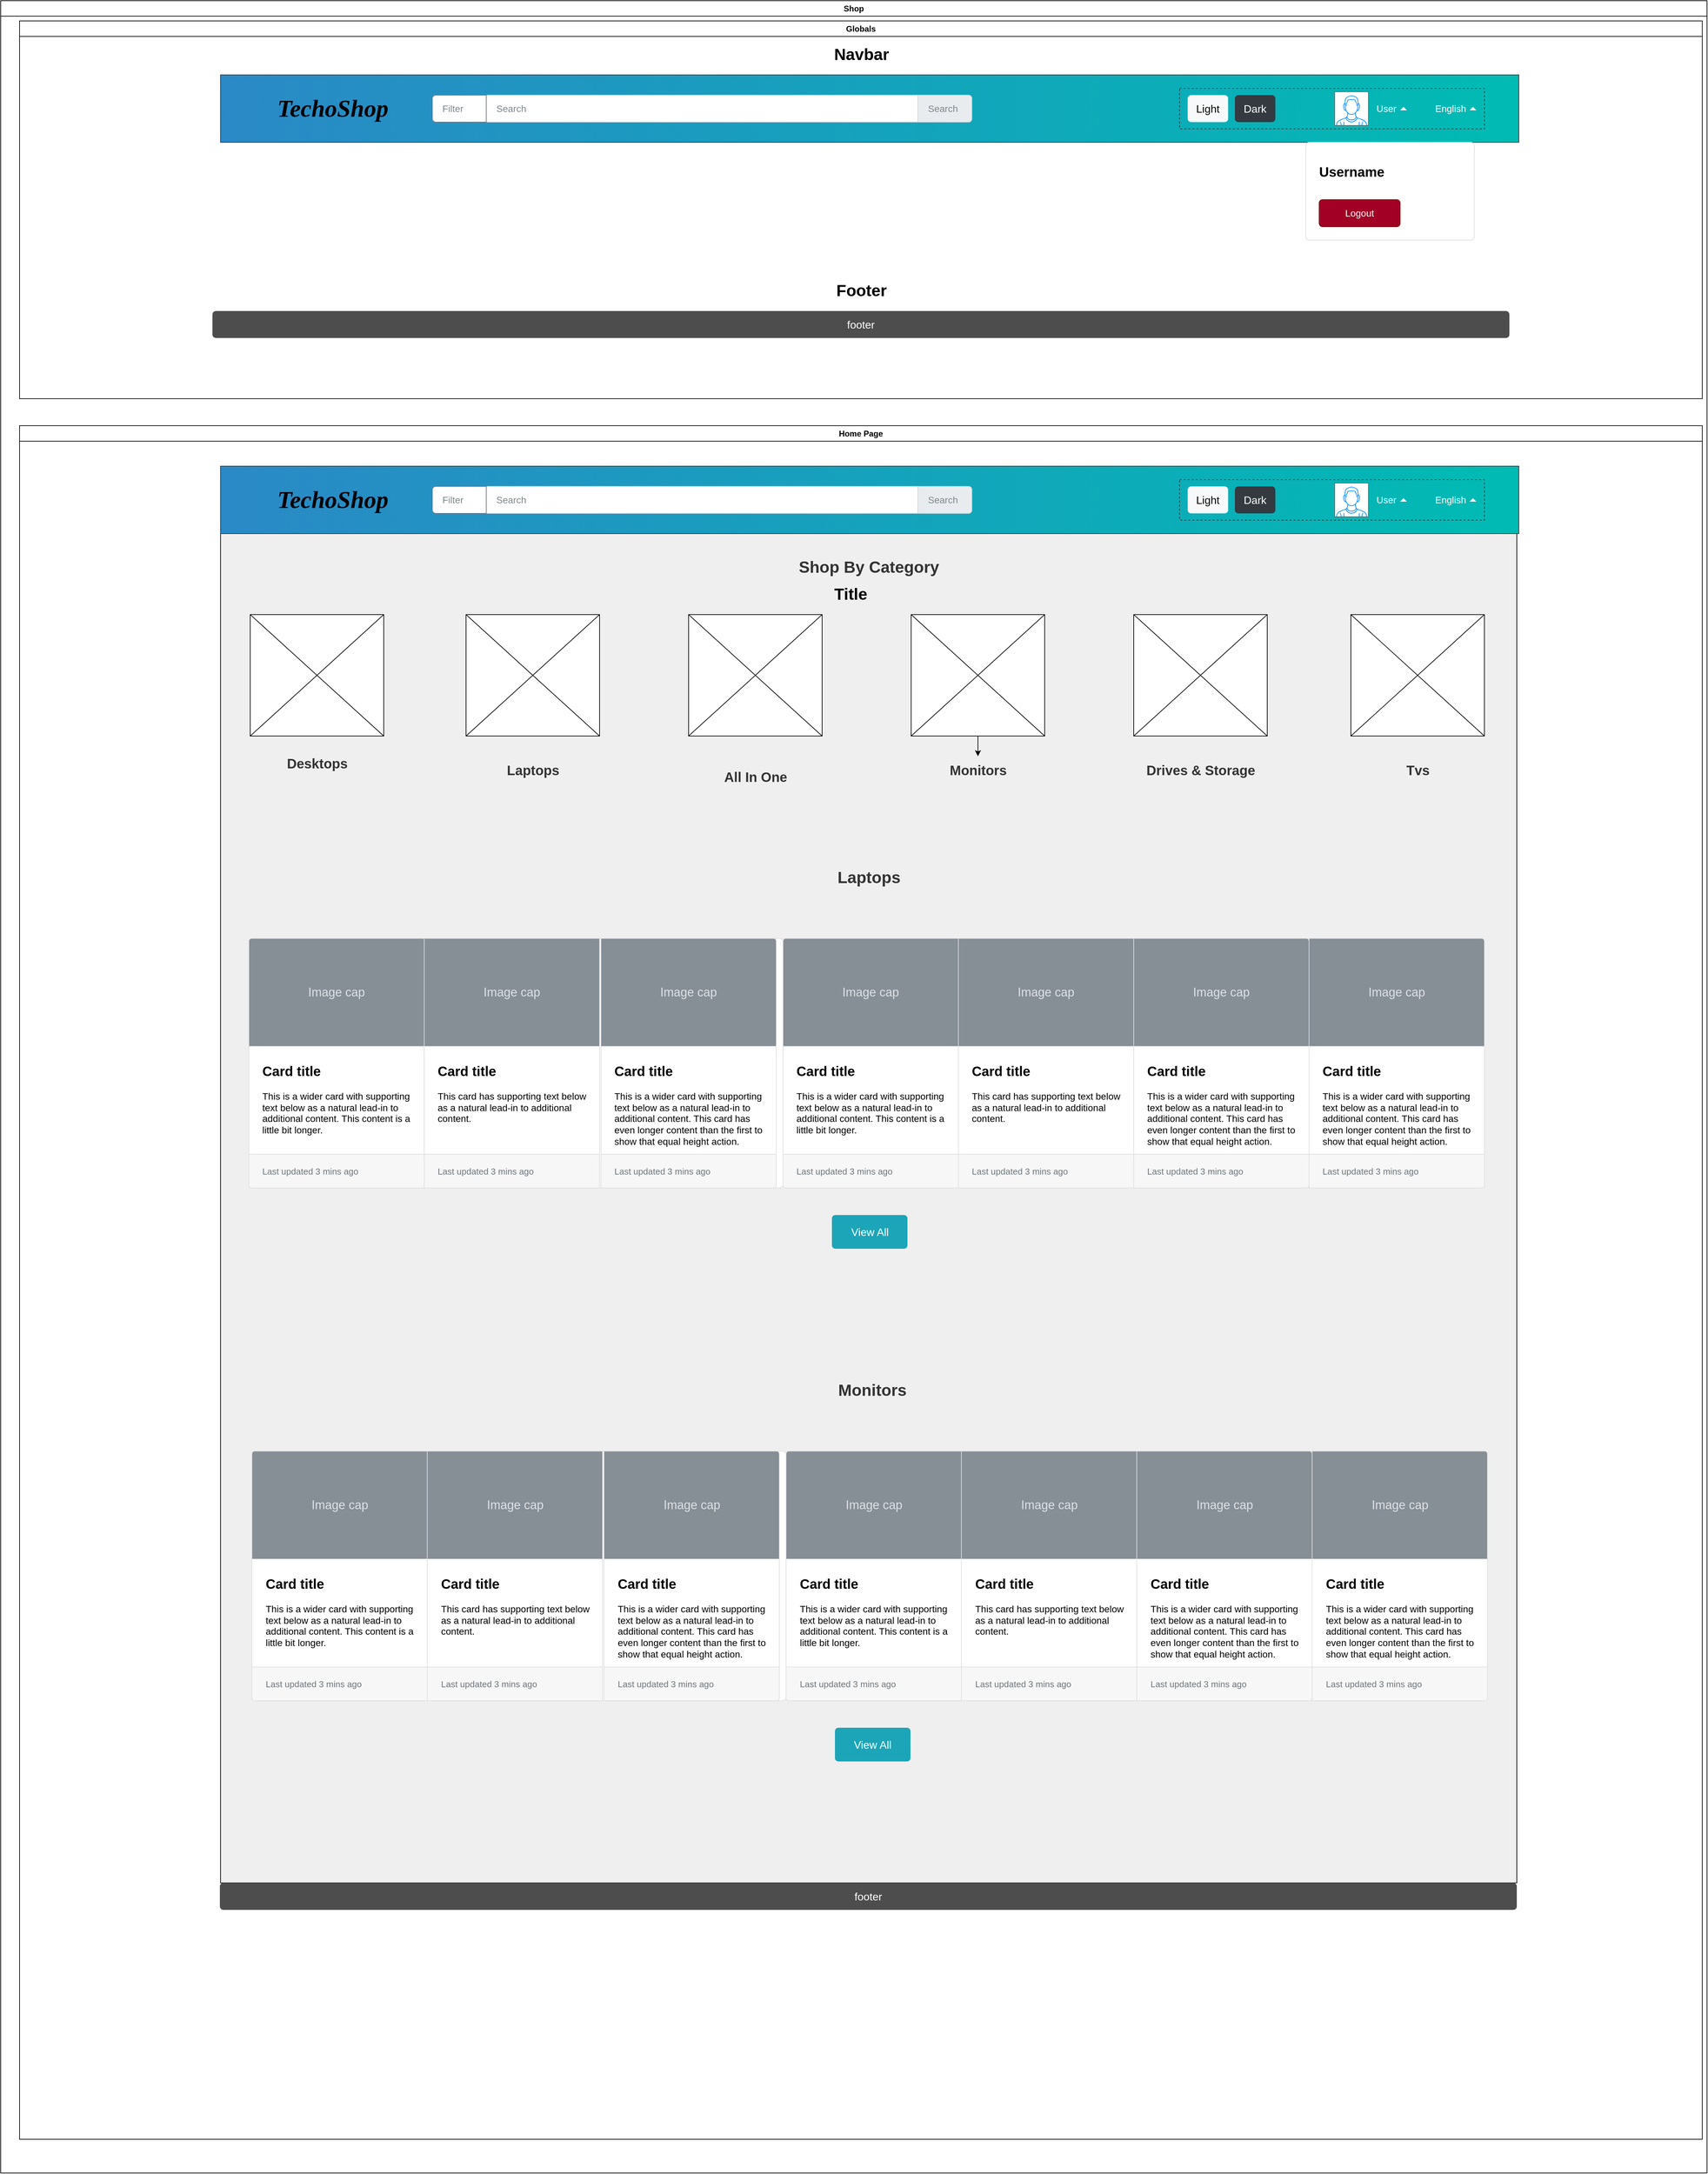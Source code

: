 <mxfile version="20.8.16" type="device"><diagram name="Page-1" id="y_obfSgruoiWCkoirMwK"><mxGraphModel dx="7170" dy="4260" grid="1" gridSize="10" guides="1" tooltips="1" connect="1" arrows="1" fold="1" page="1" pageScale="1" pageWidth="850" pageHeight="1100" math="0" shadow="0"><root><mxCell id="0"/><mxCell id="1" parent="0"/><mxCell id="dPGoBAh0sz8DXcCiZEF2-19" value="Shop" style="swimlane;whiteSpace=wrap;html=1;" parent="1" vertex="1"><mxGeometry x="10" width="2530" height="3220" as="geometry"/></mxCell><mxCell id="dPGoBAh0sz8DXcCiZEF2-20" value="Globals" style="swimlane;whiteSpace=wrap;html=1;" parent="dPGoBAh0sz8DXcCiZEF2-19" vertex="1"><mxGeometry x="28" y="30" width="2495" height="560" as="geometry"/></mxCell><mxCell id="PcfiVoA6KiVLSqj_cckJ-1" value="" style="rounded=0;whiteSpace=wrap;html=1;gradientColor=#00BBB3;fillColor=#2A89C6;gradientDirection=east;strokeColor=#333333;" vertex="1" parent="dPGoBAh0sz8DXcCiZEF2-20"><mxGeometry x="298" y="80" width="1925" height="100" as="geometry"/></mxCell><mxCell id="PcfiVoA6KiVLSqj_cckJ-2" value="Navbar" style="text;strokeColor=none;fillColor=none;html=1;fontSize=24;fontStyle=1;verticalAlign=middle;align=center;" vertex="1" parent="dPGoBAh0sz8DXcCiZEF2-20"><mxGeometry x="1197.5" y="30" width="100" height="40" as="geometry"/></mxCell><mxCell id="PcfiVoA6KiVLSqj_cckJ-6" value="&lt;h2&gt;&lt;i&gt;&lt;font face=&quot;Verdana&quot;&gt;TechoShop&lt;/font&gt;&lt;/i&gt;&lt;/h2&gt;" style="text;strokeColor=none;fillColor=none;html=1;fontSize=24;fontStyle=1;verticalAlign=middle;align=center;" vertex="1" parent="dPGoBAh0sz8DXcCiZEF2-20"><mxGeometry x="342" y="110" width="243" height="40" as="geometry"/></mxCell><mxCell id="PcfiVoA6KiVLSqj_cckJ-7" value="" style="rounded=0;whiteSpace=wrap;html=1;strokeColor=#333333;fontFamily=Verdana;fillColor=none;gradientColor=none;gradientDirection=east;dashed=1;" vertex="1" parent="dPGoBAh0sz8DXcCiZEF2-20"><mxGeometry x="1720" y="100" width="452" height="60" as="geometry"/></mxCell><mxCell id="PcfiVoA6KiVLSqj_cckJ-14" value="English" style="html=1;shadow=0;dashed=0;shape=mxgraph.bootstrap.rrect;rSize=5;strokeColor=none;strokeWidth=1;fillColor=none;fontColor=#ffffff;whiteSpace=wrap;align=left;verticalAlign=middle;fontStyle=0;fontSize=14;spacingLeft=10;fontFamily=Helvetica;" vertex="1" parent="dPGoBAh0sz8DXcCiZEF2-20"><mxGeometry x="2087" y="110" width="80" height="40" as="geometry"/></mxCell><mxCell id="PcfiVoA6KiVLSqj_cckJ-15" value="" style="shape=triangle;direction=north;fillColor=#ffffff;strokeColor=none;perimeter=none;fontFamily=Helvetica;" vertex="1" parent="PcfiVoA6KiVLSqj_cckJ-14"><mxGeometry x="1" y="0.5" width="10" height="5" relative="1" as="geometry"><mxPoint x="-17" y="-2.5" as="offset"/></mxGeometry></mxCell><mxCell id="PcfiVoA6KiVLSqj_cckJ-19" value="User" style="html=1;shadow=0;dashed=0;shape=mxgraph.bootstrap.rrect;rSize=5;strokeColor=none;strokeWidth=1;fillColor=none;fontColor=#ffffff;whiteSpace=wrap;align=left;verticalAlign=middle;fontStyle=0;fontSize=14;spacingLeft=10;fontFamily=Helvetica;" vertex="1" parent="dPGoBAh0sz8DXcCiZEF2-20"><mxGeometry x="2000" y="110" width="64" height="40" as="geometry"/></mxCell><mxCell id="PcfiVoA6KiVLSqj_cckJ-20" value="" style="shape=triangle;direction=north;fillColor=#ffffff;strokeColor=none;perimeter=none;fontFamily=Helvetica;" vertex="1" parent="PcfiVoA6KiVLSqj_cckJ-19"><mxGeometry x="1" y="0.5" width="10" height="5" relative="1" as="geometry"><mxPoint x="-17" y="-2.5" as="offset"/></mxGeometry></mxCell><mxCell id="PcfiVoA6KiVLSqj_cckJ-21" value="" style="verticalLabelPosition=bottom;shadow=0;dashed=0;align=center;html=1;verticalAlign=top;strokeWidth=1;shape=mxgraph.mockup.containers.userMale;strokeColor=none;strokeColor2=#008cff;fontFamily=Helvetica;fillColor=default;gradientColor=none;gradientDirection=east;" vertex="1" parent="dPGoBAh0sz8DXcCiZEF2-20"><mxGeometry x="1950" y="105" width="50" height="50" as="geometry"/></mxCell><mxCell id="PcfiVoA6KiVLSqj_cckJ-22" value="Dark" style="html=1;shadow=0;dashed=0;shape=mxgraph.bootstrap.rrect;rSize=5;strokeColor=none;strokeWidth=1;fillColor=#343A40;fontColor=#ffffff;whiteSpace=wrap;align=center;verticalAlign=middle;spacingLeft=0;fontStyle=0;fontSize=16;spacing=5;fontFamily=Helvetica;" vertex="1" parent="dPGoBAh0sz8DXcCiZEF2-20"><mxGeometry x="1802" y="110" width="60" height="40" as="geometry"/></mxCell><mxCell id="PcfiVoA6KiVLSqj_cckJ-23" value="Light" style="html=1;shadow=0;dashed=0;shape=mxgraph.bootstrap.rrect;rSize=5;strokeColor=none;strokeWidth=1;fillColor=#F8F9FA;fontColor=#000000;whiteSpace=wrap;align=center;verticalAlign=middle;spacingLeft=0;fontStyle=0;fontSize=16;spacing=5;fontFamily=Helvetica;" vertex="1" parent="dPGoBAh0sz8DXcCiZEF2-20"><mxGeometry x="1732" y="110" width="60" height="40" as="geometry"/></mxCell><mxCell id="PcfiVoA6KiVLSqj_cckJ-24" value="&lt;h4&gt;&lt;b&gt;&lt;font style=&quot;font-size: 20px&quot;&gt;Username&lt;/font&gt;&lt;/b&gt;&lt;/h4&gt;" style="html=1;shadow=0;dashed=0;shape=mxgraph.bootstrap.rrect;rSize=5;strokeColor=#DFDFDF;html=1;whiteSpace=wrap;fillColor=#ffffff;fontColor=#000000;verticalAlign=bottom;align=left;spacing=20;spacingBottom=50;fontSize=14;fontFamily=Helvetica;" vertex="1" parent="dPGoBAh0sz8DXcCiZEF2-20"><mxGeometry x="1907" y="180" width="250" height="145" as="geometry"/></mxCell><mxCell id="PcfiVoA6KiVLSqj_cckJ-26" value="Logout" style="html=1;shadow=0;dashed=0;shape=mxgraph.bootstrap.rrect;rSize=5;perimeter=none;whiteSpace=wrap;fillColor=#a20025;strokeColor=#6F0000;fontColor=#ffffff;resizeWidth=1;fontSize=14;fontFamily=Helvetica;" vertex="1" parent="PcfiVoA6KiVLSqj_cckJ-24"><mxGeometry y="1" width="120" height="40" relative="1" as="geometry"><mxPoint x="20" y="-60" as="offset"/></mxGeometry></mxCell><mxCell id="PcfiVoA6KiVLSqj_cckJ-27" value="Search" style="html=1;shadow=0;dashed=0;shape=mxgraph.bootstrap.rrect;rSize=5;strokeColor=#CED4DA;html=1;whiteSpace=wrap;fillColor=#FFFFFF;fontColor=#7D868C;align=left;spacing=15;spacingLeft=80;fontSize=14;fontFamily=Helvetica;" vertex="1" parent="dPGoBAh0sz8DXcCiZEF2-20"><mxGeometry x="612" y="110" width="800" height="40" as="geometry"/></mxCell><mxCell id="PcfiVoA6KiVLSqj_cckJ-28" value="Filter" style="html=1;shadow=0;dashed=0;shape=mxgraph.bootstrap.leftButton;strokeColor=#6C757D;gradientColor=inherit;fontColor=inherit;fillColor=#ffffff;rSize=5;perimeter=none;whiteSpace=wrap;resizeHeight=1;fontSize=14;align=left;spacing=15;fontFamily=Helvetica;" vertex="1" parent="PcfiVoA6KiVLSqj_cckJ-27"><mxGeometry width="80" height="40" relative="1" as="geometry"/></mxCell><mxCell id="PcfiVoA6KiVLSqj_cckJ-29" value="Search" style="html=1;shadow=0;dashed=0;shape=mxgraph.bootstrap.rightButton;strokeColor=#CED4DA;gradientColor=inherit;fontColor=inherit;fillColor=#E9ECEF;rSize=5;perimeter=none;whiteSpace=wrap;resizeHeight=1;fontSize=14;align=left;spacing=15;fontFamily=Helvetica;" vertex="1" parent="PcfiVoA6KiVLSqj_cckJ-27"><mxGeometry x="1" width="80" height="40" relative="1" as="geometry"><mxPoint x="-80" as="offset"/></mxGeometry></mxCell><mxCell id="PcfiVoA6KiVLSqj_cckJ-30" value="footer" style="html=1;shadow=0;dashed=0;shape=mxgraph.bootstrap.rrect;rSize=5;strokeColor=none;strokeWidth=1;fillColor=#4D4D4D;fontColor=#FFFFFF;whiteSpace=wrap;align=center;verticalAlign=middle;spacingLeft=0;fontStyle=0;fontSize=16;spacing=5;fontFamily=Helvetica;" vertex="1" parent="dPGoBAh0sz8DXcCiZEF2-20"><mxGeometry x="286" y="430" width="1923" height="40" as="geometry"/></mxCell><mxCell id="PcfiVoA6KiVLSqj_cckJ-49" value="Footer" style="text;strokeColor=none;fillColor=none;html=1;fontSize=24;fontStyle=1;verticalAlign=middle;align=center;" vertex="1" parent="dPGoBAh0sz8DXcCiZEF2-20"><mxGeometry x="1197.5" y="380" width="100" height="40" as="geometry"/></mxCell><mxCell id="PcfiVoA6KiVLSqj_cckJ-31" value="Home Page" style="swimlane;whiteSpace=wrap;html=1;" vertex="1" parent="dPGoBAh0sz8DXcCiZEF2-19"><mxGeometry x="28" y="630" width="2495" height="2540" as="geometry"/></mxCell><mxCell id="PcfiVoA6KiVLSqj_cckJ-50" value="" style="rounded=0;whiteSpace=wrap;html=1;strokeColor=default;fontFamily=Helvetica;fillColor=#EfEfEf;gradientColor=none;gradientDirection=east;" vertex="1" parent="PcfiVoA6KiVLSqj_cckJ-31"><mxGeometry x="298" y="160" width="1922" height="2000" as="geometry"/></mxCell><mxCell id="PcfiVoA6KiVLSqj_cckJ-32" value="" style="rounded=0;whiteSpace=wrap;html=1;gradientColor=#00BBB3;fillColor=#2A89C6;gradientDirection=east;strokeColor=#333333;" vertex="1" parent="PcfiVoA6KiVLSqj_cckJ-31"><mxGeometry x="298" y="60" width="1925" height="100" as="geometry"/></mxCell><mxCell id="PcfiVoA6KiVLSqj_cckJ-34" value="&lt;h2&gt;&lt;i&gt;&lt;font face=&quot;Verdana&quot;&gt;TechoShop&lt;/font&gt;&lt;/i&gt;&lt;/h2&gt;" style="text;strokeColor=none;fillColor=none;html=1;fontSize=24;fontStyle=1;verticalAlign=middle;align=center;" vertex="1" parent="PcfiVoA6KiVLSqj_cckJ-31"><mxGeometry x="342" y="90" width="243" height="40" as="geometry"/></mxCell><mxCell id="PcfiVoA6KiVLSqj_cckJ-35" value="" style="rounded=0;whiteSpace=wrap;html=1;strokeColor=#333333;fontFamily=Verdana;fillColor=none;gradientColor=none;gradientDirection=east;dashed=1;" vertex="1" parent="PcfiVoA6KiVLSqj_cckJ-31"><mxGeometry x="1720" y="80" width="452" height="60" as="geometry"/></mxCell><mxCell id="PcfiVoA6KiVLSqj_cckJ-36" value="English" style="html=1;shadow=0;dashed=0;shape=mxgraph.bootstrap.rrect;rSize=5;strokeColor=none;strokeWidth=1;fillColor=none;fontColor=#ffffff;whiteSpace=wrap;align=left;verticalAlign=middle;fontStyle=0;fontSize=14;spacingLeft=10;fontFamily=Helvetica;" vertex="1" parent="PcfiVoA6KiVLSqj_cckJ-31"><mxGeometry x="2087" y="90" width="80" height="40" as="geometry"/></mxCell><mxCell id="PcfiVoA6KiVLSqj_cckJ-37" value="" style="shape=triangle;direction=north;fillColor=#ffffff;strokeColor=none;perimeter=none;fontFamily=Helvetica;" vertex="1" parent="PcfiVoA6KiVLSqj_cckJ-36"><mxGeometry x="1" y="0.5" width="10" height="5" relative="1" as="geometry"><mxPoint x="-17" y="-2.5" as="offset"/></mxGeometry></mxCell><mxCell id="PcfiVoA6KiVLSqj_cckJ-38" value="User" style="html=1;shadow=0;dashed=0;shape=mxgraph.bootstrap.rrect;rSize=5;strokeColor=none;strokeWidth=1;fillColor=none;fontColor=#ffffff;whiteSpace=wrap;align=left;verticalAlign=middle;fontStyle=0;fontSize=14;spacingLeft=10;fontFamily=Helvetica;" vertex="1" parent="PcfiVoA6KiVLSqj_cckJ-31"><mxGeometry x="2000" y="90" width="64" height="40" as="geometry"/></mxCell><mxCell id="PcfiVoA6KiVLSqj_cckJ-39" value="" style="shape=triangle;direction=north;fillColor=#ffffff;strokeColor=none;perimeter=none;fontFamily=Helvetica;" vertex="1" parent="PcfiVoA6KiVLSqj_cckJ-38"><mxGeometry x="1" y="0.5" width="10" height="5" relative="1" as="geometry"><mxPoint x="-17" y="-2.5" as="offset"/></mxGeometry></mxCell><mxCell id="PcfiVoA6KiVLSqj_cckJ-40" value="" style="verticalLabelPosition=bottom;shadow=0;dashed=0;align=center;html=1;verticalAlign=top;strokeWidth=1;shape=mxgraph.mockup.containers.userMale;strokeColor=none;strokeColor2=#008cff;fontFamily=Helvetica;fillColor=default;gradientColor=none;gradientDirection=east;" vertex="1" parent="PcfiVoA6KiVLSqj_cckJ-31"><mxGeometry x="1950" y="85" width="50" height="50" as="geometry"/></mxCell><mxCell id="PcfiVoA6KiVLSqj_cckJ-41" value="Dark" style="html=1;shadow=0;dashed=0;shape=mxgraph.bootstrap.rrect;rSize=5;strokeColor=none;strokeWidth=1;fillColor=#343A40;fontColor=#ffffff;whiteSpace=wrap;align=center;verticalAlign=middle;spacingLeft=0;fontStyle=0;fontSize=16;spacing=5;fontFamily=Helvetica;" vertex="1" parent="PcfiVoA6KiVLSqj_cckJ-31"><mxGeometry x="1802" y="90" width="60" height="40" as="geometry"/></mxCell><mxCell id="PcfiVoA6KiVLSqj_cckJ-42" value="Light" style="html=1;shadow=0;dashed=0;shape=mxgraph.bootstrap.rrect;rSize=5;strokeColor=none;strokeWidth=1;fillColor=#F8F9FA;fontColor=#000000;whiteSpace=wrap;align=center;verticalAlign=middle;spacingLeft=0;fontStyle=0;fontSize=16;spacing=5;fontFamily=Helvetica;" vertex="1" parent="PcfiVoA6KiVLSqj_cckJ-31"><mxGeometry x="1732" y="90" width="60" height="40" as="geometry"/></mxCell><mxCell id="PcfiVoA6KiVLSqj_cckJ-45" value="Search" style="html=1;shadow=0;dashed=0;shape=mxgraph.bootstrap.rrect;rSize=5;strokeColor=#CED4DA;html=1;whiteSpace=wrap;fillColor=#FFFFFF;fontColor=#7D868C;align=left;spacing=15;spacingLeft=80;fontSize=14;fontFamily=Helvetica;" vertex="1" parent="PcfiVoA6KiVLSqj_cckJ-31"><mxGeometry x="612" y="90" width="800" height="40" as="geometry"/></mxCell><mxCell id="PcfiVoA6KiVLSqj_cckJ-46" value="Filter" style="html=1;shadow=0;dashed=0;shape=mxgraph.bootstrap.leftButton;strokeColor=#6C757D;gradientColor=inherit;fontColor=inherit;fillColor=#ffffff;rSize=5;perimeter=none;whiteSpace=wrap;resizeHeight=1;fontSize=14;align=left;spacing=15;fontFamily=Helvetica;" vertex="1" parent="PcfiVoA6KiVLSqj_cckJ-45"><mxGeometry width="80" height="40" relative="1" as="geometry"/></mxCell><mxCell id="PcfiVoA6KiVLSqj_cckJ-47" value="Search" style="html=1;shadow=0;dashed=0;shape=mxgraph.bootstrap.rightButton;strokeColor=#CED4DA;gradientColor=inherit;fontColor=inherit;fillColor=#E9ECEF;rSize=5;perimeter=none;whiteSpace=wrap;resizeHeight=1;fontSize=14;align=left;spacing=15;fontFamily=Helvetica;" vertex="1" parent="PcfiVoA6KiVLSqj_cckJ-45"><mxGeometry x="1" width="80" height="40" relative="1" as="geometry"><mxPoint x="-80" as="offset"/></mxGeometry></mxCell><mxCell id="PcfiVoA6KiVLSqj_cckJ-53" value="Title" style="text;html=1;fontSize=24;fontStyle=1;verticalAlign=middle;align=center;fontFamily=Helvetica;" vertex="1" parent="PcfiVoA6KiVLSqj_cckJ-31"><mxGeometry x="1182" y="230" width="100" height="40" as="geometry"/></mxCell><mxCell id="PcfiVoA6KiVLSqj_cckJ-55" value="Shop By Category" style="text;strokeColor=none;fillColor=none;html=1;fontSize=24;fontStyle=1;verticalAlign=middle;align=center;fontFamily=Helvetica;fontColor=#333333;" vertex="1" parent="PcfiVoA6KiVLSqj_cckJ-31"><mxGeometry x="1092.75" y="190" width="332.5" height="40" as="geometry"/></mxCell><mxCell id="PcfiVoA6KiVLSqj_cckJ-56" value="" style="verticalLabelPosition=bottom;shadow=0;dashed=0;align=center;html=1;verticalAlign=top;strokeWidth=1;shape=mxgraph.mockup.graphics.simpleIcon;fontFamily=Helvetica;gradientDirection=east;" vertex="1" parent="PcfiVoA6KiVLSqj_cckJ-31"><mxGeometry x="342" y="280" width="198" height="180" as="geometry"/></mxCell><mxCell id="PcfiVoA6KiVLSqj_cckJ-57" value="" style="verticalLabelPosition=bottom;shadow=0;dashed=0;align=center;html=1;verticalAlign=top;strokeWidth=1;shape=mxgraph.mockup.graphics.simpleIcon;fontFamily=Helvetica;gradientDirection=east;" vertex="1" parent="PcfiVoA6KiVLSqj_cckJ-31"><mxGeometry x="662" y="280" width="198" height="180" as="geometry"/></mxCell><mxCell id="PcfiVoA6KiVLSqj_cckJ-58" value="" style="verticalLabelPosition=bottom;shadow=0;dashed=0;align=center;html=1;verticalAlign=top;strokeWidth=1;shape=mxgraph.mockup.graphics.simpleIcon;fontFamily=Helvetica;gradientDirection=east;" vertex="1" parent="PcfiVoA6KiVLSqj_cckJ-31"><mxGeometry x="992" y="280" width="198" height="180" as="geometry"/></mxCell><mxCell id="PcfiVoA6KiVLSqj_cckJ-59" value="" style="verticalLabelPosition=bottom;shadow=0;dashed=0;align=center;html=1;verticalAlign=top;strokeWidth=1;shape=mxgraph.mockup.graphics.simpleIcon;fontFamily=Helvetica;gradientDirection=east;" vertex="1" parent="PcfiVoA6KiVLSqj_cckJ-31"><mxGeometry x="1974" y="280" width="198" height="180" as="geometry"/></mxCell><mxCell id="PcfiVoA6KiVLSqj_cckJ-67" value="" style="edgeStyle=orthogonalEdgeStyle;rounded=0;orthogonalLoop=1;jettySize=auto;html=1;fontFamily=Helvetica;fontSize=20;fontColor=#333333;" edge="1" parent="PcfiVoA6KiVLSqj_cckJ-31" source="PcfiVoA6KiVLSqj_cckJ-60" target="PcfiVoA6KiVLSqj_cckJ-65"><mxGeometry relative="1" as="geometry"/></mxCell><mxCell id="PcfiVoA6KiVLSqj_cckJ-60" value="" style="verticalLabelPosition=bottom;shadow=0;dashed=0;align=center;html=1;verticalAlign=top;strokeWidth=1;shape=mxgraph.mockup.graphics.simpleIcon;fontFamily=Helvetica;gradientDirection=east;" vertex="1" parent="PcfiVoA6KiVLSqj_cckJ-31"><mxGeometry x="1322" y="280" width="198" height="180" as="geometry"/></mxCell><mxCell id="PcfiVoA6KiVLSqj_cckJ-61" value="" style="verticalLabelPosition=bottom;shadow=0;dashed=0;align=center;html=1;verticalAlign=top;strokeWidth=1;shape=mxgraph.mockup.graphics.simpleIcon;fontFamily=Helvetica;gradientDirection=east;" vertex="1" parent="PcfiVoA6KiVLSqj_cckJ-31"><mxGeometry x="1652" y="280" width="198" height="180" as="geometry"/></mxCell><mxCell id="PcfiVoA6KiVLSqj_cckJ-62" value="Desktops" style="text;strokeColor=none;fillColor=none;html=1;fontSize=20;fontStyle=1;verticalAlign=middle;align=center;fontFamily=Helvetica;fontColor=#333333;" vertex="1" parent="PcfiVoA6KiVLSqj_cckJ-31"><mxGeometry x="366.5" y="480" width="149" height="40" as="geometry"/></mxCell><mxCell id="PcfiVoA6KiVLSqj_cckJ-63" value="Laptops" style="text;strokeColor=none;fillColor=none;html=1;fontSize=20;fontStyle=1;verticalAlign=middle;align=center;fontFamily=Helvetica;fontColor=#333333;" vertex="1" parent="PcfiVoA6KiVLSqj_cckJ-31"><mxGeometry x="686.5" y="490" width="149" height="40" as="geometry"/></mxCell><mxCell id="PcfiVoA6KiVLSqj_cckJ-64" value="Drives &amp;amp; Storage" style="text;strokeColor=none;fillColor=none;html=1;fontSize=20;fontStyle=1;verticalAlign=middle;align=center;fontFamily=Helvetica;fontColor=#333333;" vertex="1" parent="PcfiVoA6KiVLSqj_cckJ-31"><mxGeometry x="1663.25" y="490" width="175.5" height="40" as="geometry"/></mxCell><mxCell id="PcfiVoA6KiVLSqj_cckJ-65" value="Monitors" style="text;strokeColor=none;fillColor=none;html=1;fontSize=20;fontStyle=1;verticalAlign=middle;align=center;fontFamily=Helvetica;fontColor=#333333;" vertex="1" parent="PcfiVoA6KiVLSqj_cckJ-31"><mxGeometry x="1346.5" y="490" width="149" height="40" as="geometry"/></mxCell><mxCell id="PcfiVoA6KiVLSqj_cckJ-66" value="All In One" style="text;strokeColor=none;fillColor=none;html=1;fontSize=20;fontStyle=1;verticalAlign=middle;align=center;fontFamily=Helvetica;fontColor=#333333;" vertex="1" parent="PcfiVoA6KiVLSqj_cckJ-31"><mxGeometry x="1016.5" y="500" width="149" height="40" as="geometry"/></mxCell><mxCell id="PcfiVoA6KiVLSqj_cckJ-68" value="Tvs" style="text;strokeColor=none;fillColor=none;html=1;fontSize=20;fontStyle=1;verticalAlign=middle;align=center;fontFamily=Helvetica;fontColor=#333333;" vertex="1" parent="PcfiVoA6KiVLSqj_cckJ-31"><mxGeometry x="1998.5" y="490" width="149" height="40" as="geometry"/></mxCell><mxCell id="PcfiVoA6KiVLSqj_cckJ-69" value="Laptops" style="text;strokeColor=none;fillColor=none;html=1;fontSize=24;fontStyle=1;verticalAlign=middle;align=center;fontFamily=Helvetica;fontColor=#333333;" vertex="1" parent="PcfiVoA6KiVLSqj_cckJ-31"><mxGeometry x="1092.75" y="650" width="332.5" height="40" as="geometry"/></mxCell><mxCell id="PcfiVoA6KiVLSqj_cckJ-95" value="" style="html=1;shadow=0;dashed=0;shape=mxgraph.bootstrap.rrect;rSize=5;strokeColor=#DFDFDF;html=1;whiteSpace=wrap;fillColor=#ffffff;fontFamily=Helvetica;fontSize=20;fontColor=#333333;" vertex="1" parent="PcfiVoA6KiVLSqj_cckJ-31"><mxGeometry x="1132" y="760" width="780" height="370" as="geometry"/></mxCell><mxCell id="PcfiVoA6KiVLSqj_cckJ-96" value="&lt;b&gt;&lt;font style=&quot;font-size: 20px&quot;&gt;Card title&lt;/font&gt;&lt;/b&gt;&lt;br&gt;&lt;br&gt;This is a wider card with supporting text below as a natural lead-in to additional content. This content is a little bit longer." style="html=1;shadow=0;dashed=0;shape=mxgraph.bootstrap.leftButton;rSize=5;strokeColor=#DFDFDF;html=1;whiteSpace=wrap;fillColor=#ffffff;fontColor=#000000;verticalAlign=top;align=left;spacing=20;spacingBottom=0;fontSize=14;spacingTop=160;fontFamily=Helvetica;" vertex="1" parent="PcfiVoA6KiVLSqj_cckJ-95"><mxGeometry width="260" height="370" relative="1" as="geometry"/></mxCell><mxCell id="PcfiVoA6KiVLSqj_cckJ-97" value="Image cap" style="html=1;shadow=0;dashed=0;shape=mxgraph.basic.corner_round_rect;dx=2;perimeter=none;whiteSpace=wrap;fillColor=#868E96;strokeColor=#DFDFDF;fontColor=#DEE2E6;resizeWidth=1;fontSize=18;fontFamily=Helvetica;" vertex="1" parent="PcfiVoA6KiVLSqj_cckJ-96"><mxGeometry width="260" height="160" relative="1" as="geometry"/></mxCell><mxCell id="PcfiVoA6KiVLSqj_cckJ-98" value="Last updated 3 mins ago" style="html=1;shadow=0;dashed=0;shape=mxgraph.basic.corner_round_rect;dx=2;flipV=1;perimeter=none;whiteSpace=wrap;fillColor=#F7F7F7;strokeColor=#DFDFDF;fontColor=#6C767D;resizeWidth=1;fontSize=13;align=left;spacing=20;fontFamily=Helvetica;" vertex="1" parent="PcfiVoA6KiVLSqj_cckJ-96"><mxGeometry y="1" width="260" height="50" relative="1" as="geometry"><mxPoint y="-50" as="offset"/></mxGeometry></mxCell><mxCell id="PcfiVoA6KiVLSqj_cckJ-99" value="&lt;b&gt;&lt;font style=&quot;font-size: 20px&quot;&gt;Card title&lt;/font&gt;&lt;/b&gt;&lt;br&gt;&lt;br&gt;This card has supporting text below as a natural lead-in to additional content." style="html=1;shadow=0;dashed=0;strokeColor=#DFDFDF;html=1;whiteSpace=wrap;fillColor=#ffffff;fontColor=#000000;verticalAlign=top;align=left;spacing=20;spacingBottom=0;fontSize=14;spacingTop=160;fontFamily=Helvetica;" vertex="1" parent="PcfiVoA6KiVLSqj_cckJ-95"><mxGeometry width="260" height="370" relative="1" as="geometry"><mxPoint x="260" as="offset"/></mxGeometry></mxCell><mxCell id="PcfiVoA6KiVLSqj_cckJ-100" value="Image cap" style="html=1;shadow=0;dashed=0;perimeter=none;whiteSpace=wrap;fillColor=#868E96;strokeColor=#DFDFDF;fontColor=#DEE2E6;resizeWidth=1;fontSize=18;fontFamily=Helvetica;" vertex="1" parent="PcfiVoA6KiVLSqj_cckJ-99"><mxGeometry width="260" height="160" relative="1" as="geometry"/></mxCell><mxCell id="PcfiVoA6KiVLSqj_cckJ-101" value="Last updated 3 mins ago" style="html=1;shadow=0;dashed=0;perimeter=none;whiteSpace=wrap;fillColor=#F7F7F7;strokeColor=#DFDFDF;fontColor=#6C767D;resizeWidth=1;fontSize=13;align=left;spacing=20;fontFamily=Helvetica;" vertex="1" parent="PcfiVoA6KiVLSqj_cckJ-99"><mxGeometry y="1" width="260" height="50" relative="1" as="geometry"><mxPoint y="-50" as="offset"/></mxGeometry></mxCell><mxCell id="PcfiVoA6KiVLSqj_cckJ-102" value="&lt;b&gt;&lt;font style=&quot;font-size: 20px&quot;&gt;Card title&lt;/font&gt;&lt;/b&gt;&lt;br&gt;&lt;br&gt;This is a wider card with supporting text below as a natural lead-in to additional content. This card has even longer content than the first to show that equal height action." style="html=1;shadow=0;dashed=0;shape=mxgraph.bootstrap.rightButton;rSize=5;strokeColor=#DFDFDF;html=1;whiteSpace=wrap;fillColor=#ffffff;fontColor=#000000;verticalAlign=top;align=left;spacing=20;spacingBottom=0;fontSize=14;spacingTop=160;fontFamily=Helvetica;" vertex="1" parent="PcfiVoA6KiVLSqj_cckJ-95"><mxGeometry x="1" width="260" height="370" relative="1" as="geometry"><mxPoint x="-260" as="offset"/></mxGeometry></mxCell><mxCell id="PcfiVoA6KiVLSqj_cckJ-103" value="Image cap" style="html=1;shadow=0;dashed=0;shape=mxgraph.basic.corner_round_rect;dx=2;flipH=1;perimeter=none;whiteSpace=wrap;fillColor=#868E96;strokeColor=#DFDFDF;fontColor=#DEE2E6;resizeWidth=1;fontSize=18;fontFamily=Helvetica;" vertex="1" parent="PcfiVoA6KiVLSqj_cckJ-102"><mxGeometry width="260" height="160" relative="1" as="geometry"/></mxCell><mxCell id="PcfiVoA6KiVLSqj_cckJ-104" value="Last updated 3 mins ago" style="html=1;shadow=0;dashed=0;shape=mxgraph.basic.corner_round_rect;dx=2;flipV=1;flipH=1;perimeter=none;whiteSpace=wrap;fillColor=#F7F7F7;strokeColor=#DFDFDF;fontColor=#6C767D;resizeWidth=1;fontSize=13;align=left;spacing=20;fontFamily=Helvetica;" vertex="1" parent="PcfiVoA6KiVLSqj_cckJ-102"><mxGeometry y="1" width="260" height="50" relative="1" as="geometry"><mxPoint y="-50" as="offset"/></mxGeometry></mxCell><mxCell id="PcfiVoA6KiVLSqj_cckJ-105" value="&lt;b&gt;&lt;font style=&quot;font-size: 20px&quot;&gt;Card title&lt;/font&gt;&lt;/b&gt;&lt;br&gt;&lt;br&gt;This is a wider card with supporting text below as a natural lead-in to additional content. This card has even longer content than the first to show that equal height action." style="html=1;shadow=0;dashed=0;shape=mxgraph.bootstrap.rightButton;rSize=5;strokeColor=#DFDFDF;html=1;whiteSpace=wrap;fillColor=#ffffff;fontColor=#000000;verticalAlign=top;align=left;spacing=20;spacingBottom=0;fontSize=14;spacingTop=160;fontFamily=Helvetica;" vertex="1" parent="PcfiVoA6KiVLSqj_cckJ-31"><mxGeometry x="1912" y="760" width="260" height="370" as="geometry"/></mxCell><mxCell id="PcfiVoA6KiVLSqj_cckJ-106" value="Image cap" style="html=1;shadow=0;dashed=0;shape=mxgraph.basic.corner_round_rect;dx=2;flipH=1;perimeter=none;whiteSpace=wrap;fillColor=#868E96;strokeColor=#DFDFDF;fontColor=#DEE2E6;resizeWidth=1;fontSize=18;fontFamily=Helvetica;" vertex="1" parent="PcfiVoA6KiVLSqj_cckJ-105"><mxGeometry width="260" height="160" relative="1" as="geometry"/></mxCell><mxCell id="PcfiVoA6KiVLSqj_cckJ-107" value="Last updated 3 mins ago" style="html=1;shadow=0;dashed=0;shape=mxgraph.basic.corner_round_rect;dx=2;flipV=1;flipH=1;perimeter=none;whiteSpace=wrap;fillColor=#F7F7F7;strokeColor=#DFDFDF;fontColor=#6C767D;resizeWidth=1;fontSize=13;align=left;spacing=20;fontFamily=Helvetica;" vertex="1" parent="PcfiVoA6KiVLSqj_cckJ-105"><mxGeometry y="1" width="260" height="50" relative="1" as="geometry"><mxPoint y="-50" as="offset"/></mxGeometry></mxCell><mxCell id="PcfiVoA6KiVLSqj_cckJ-85" value="" style="html=1;shadow=0;dashed=0;shape=mxgraph.bootstrap.rrect;rSize=5;strokeColor=#DFDFDF;html=1;whiteSpace=wrap;fillColor=#ffffff;fontFamily=Helvetica;fontSize=20;fontColor=#333333;" vertex="1" parent="PcfiVoA6KiVLSqj_cckJ-31"><mxGeometry x="340" y="760" width="792" height="370" as="geometry"/></mxCell><mxCell id="PcfiVoA6KiVLSqj_cckJ-86" value="&lt;b&gt;&lt;font style=&quot;font-size: 20px&quot;&gt;Card title&lt;/font&gt;&lt;/b&gt;&lt;br&gt;&lt;br&gt;This is a wider card with supporting text below as a natural lead-in to additional content. This content is a little bit longer." style="html=1;shadow=0;dashed=0;shape=mxgraph.bootstrap.leftButton;rSize=5;strokeColor=#DFDFDF;html=1;whiteSpace=wrap;fillColor=#ffffff;fontColor=#000000;verticalAlign=top;align=left;spacing=20;spacingBottom=0;fontSize=14;spacingTop=160;fontFamily=Helvetica;" vertex="1" parent="PcfiVoA6KiVLSqj_cckJ-85"><mxGeometry width="260" height="370" relative="1" as="geometry"/></mxCell><mxCell id="PcfiVoA6KiVLSqj_cckJ-87" value="Image cap" style="html=1;shadow=0;dashed=0;shape=mxgraph.basic.corner_round_rect;dx=2;perimeter=none;whiteSpace=wrap;fillColor=#868E96;strokeColor=#DFDFDF;fontColor=#DEE2E6;resizeWidth=1;fontSize=18;fontFamily=Helvetica;" vertex="1" parent="PcfiVoA6KiVLSqj_cckJ-86"><mxGeometry width="260" height="160" relative="1" as="geometry"/></mxCell><mxCell id="PcfiVoA6KiVLSqj_cckJ-88" value="Last updated 3 mins ago" style="html=1;shadow=0;dashed=0;shape=mxgraph.basic.corner_round_rect;dx=2;flipV=1;perimeter=none;whiteSpace=wrap;fillColor=#F7F7F7;strokeColor=#DFDFDF;fontColor=#6C767D;resizeWidth=1;fontSize=13;align=left;spacing=20;fontFamily=Helvetica;" vertex="1" parent="PcfiVoA6KiVLSqj_cckJ-86"><mxGeometry y="1" width="260" height="50" relative="1" as="geometry"><mxPoint y="-50" as="offset"/></mxGeometry></mxCell><mxCell id="PcfiVoA6KiVLSqj_cckJ-89" value="&lt;b&gt;&lt;font style=&quot;font-size: 20px&quot;&gt;Card title&lt;/font&gt;&lt;/b&gt;&lt;br&gt;&lt;br&gt;This card has supporting text below as a natural lead-in to additional content." style="html=1;shadow=0;dashed=0;strokeColor=#DFDFDF;html=1;whiteSpace=wrap;fillColor=#ffffff;fontColor=#000000;verticalAlign=top;align=left;spacing=20;spacingBottom=0;fontSize=14;spacingTop=160;fontFamily=Helvetica;" vertex="1" parent="PcfiVoA6KiVLSqj_cckJ-85"><mxGeometry width="260" height="370" relative="1" as="geometry"><mxPoint x="260" as="offset"/></mxGeometry></mxCell><mxCell id="PcfiVoA6KiVLSqj_cckJ-90" value="Image cap" style="html=1;shadow=0;dashed=0;perimeter=none;whiteSpace=wrap;fillColor=#868E96;strokeColor=#DFDFDF;fontColor=#DEE2E6;resizeWidth=1;fontSize=18;fontFamily=Helvetica;" vertex="1" parent="PcfiVoA6KiVLSqj_cckJ-89"><mxGeometry width="260" height="160" relative="1" as="geometry"/></mxCell><mxCell id="PcfiVoA6KiVLSqj_cckJ-91" value="Last updated 3 mins ago" style="html=1;shadow=0;dashed=0;perimeter=none;whiteSpace=wrap;fillColor=#F7F7F7;strokeColor=#DFDFDF;fontColor=#6C767D;resizeWidth=1;fontSize=13;align=left;spacing=20;fontFamily=Helvetica;" vertex="1" parent="PcfiVoA6KiVLSqj_cckJ-89"><mxGeometry y="1" width="260" height="50" relative="1" as="geometry"><mxPoint y="-50" as="offset"/></mxGeometry></mxCell><mxCell id="PcfiVoA6KiVLSqj_cckJ-92" value="&lt;b&gt;&lt;font style=&quot;font-size: 20px&quot;&gt;Card title&lt;/font&gt;&lt;/b&gt;&lt;br&gt;&lt;br&gt;This is a wider card with supporting text below as a natural lead-in to additional content. This card has even longer content than the first to show that equal height action." style="html=1;shadow=0;dashed=0;shape=mxgraph.bootstrap.rightButton;rSize=5;strokeColor=#DFDFDF;html=1;whiteSpace=wrap;fillColor=#ffffff;fontColor=#000000;verticalAlign=top;align=left;spacing=20;spacingBottom=0;fontSize=14;spacingTop=160;fontFamily=Helvetica;" vertex="1" parent="PcfiVoA6KiVLSqj_cckJ-85"><mxGeometry x="1" width="260" height="370" relative="1" as="geometry"><mxPoint x="-270" as="offset"/></mxGeometry></mxCell><mxCell id="PcfiVoA6KiVLSqj_cckJ-93" value="Image cap" style="html=1;shadow=0;dashed=0;shape=mxgraph.basic.corner_round_rect;dx=2;flipH=1;perimeter=none;whiteSpace=wrap;fillColor=#868E96;strokeColor=#DFDFDF;fontColor=#DEE2E6;resizeWidth=1;fontSize=18;fontFamily=Helvetica;" vertex="1" parent="PcfiVoA6KiVLSqj_cckJ-92"><mxGeometry width="260" height="160" relative="1" as="geometry"/></mxCell><mxCell id="PcfiVoA6KiVLSqj_cckJ-94" value="Last updated 3 mins ago" style="html=1;shadow=0;dashed=0;shape=mxgraph.basic.corner_round_rect;dx=2;flipV=1;flipH=1;perimeter=none;whiteSpace=wrap;fillColor=#F7F7F7;strokeColor=#DFDFDF;fontColor=#6C767D;resizeWidth=1;fontSize=13;align=left;spacing=20;fontFamily=Helvetica;" vertex="1" parent="PcfiVoA6KiVLSqj_cckJ-92"><mxGeometry y="1" width="260" height="50" relative="1" as="geometry"><mxPoint y="-50" as="offset"/></mxGeometry></mxCell><mxCell id="PcfiVoA6KiVLSqj_cckJ-109" value="View All" style="html=1;shadow=0;dashed=0;shape=mxgraph.bootstrap.rrect;rSize=5;strokeColor=none;strokeWidth=1;fillColor=#1CA5B8;fontColor=#FFFFFF;whiteSpace=wrap;align=center;verticalAlign=middle;spacingLeft=0;fontStyle=0;fontSize=16;spacing=5;fontFamily=Helvetica;" vertex="1" parent="PcfiVoA6KiVLSqj_cckJ-31"><mxGeometry x="1204.5" y="1170" width="112" height="50" as="geometry"/></mxCell><mxCell id="PcfiVoA6KiVLSqj_cckJ-110" value="Monitors" style="text;strokeColor=none;fillColor=none;html=1;fontSize=24;fontStyle=1;verticalAlign=middle;align=center;fontFamily=Helvetica;fontColor=#333333;" vertex="1" parent="PcfiVoA6KiVLSqj_cckJ-31"><mxGeometry x="1097.25" y="1410" width="332.5" height="40" as="geometry"/></mxCell><mxCell id="PcfiVoA6KiVLSqj_cckJ-111" value="" style="html=1;shadow=0;dashed=0;shape=mxgraph.bootstrap.rrect;rSize=5;strokeColor=#DFDFDF;html=1;whiteSpace=wrap;fillColor=#ffffff;fontFamily=Helvetica;fontSize=20;fontColor=#333333;" vertex="1" parent="PcfiVoA6KiVLSqj_cckJ-31"><mxGeometry x="1136.5" y="1520" width="780" height="370" as="geometry"/></mxCell><mxCell id="PcfiVoA6KiVLSqj_cckJ-112" value="&lt;b&gt;&lt;font style=&quot;font-size: 20px&quot;&gt;Card title&lt;/font&gt;&lt;/b&gt;&lt;br&gt;&lt;br&gt;This is a wider card with supporting text below as a natural lead-in to additional content. This content is a little bit longer." style="html=1;shadow=0;dashed=0;shape=mxgraph.bootstrap.leftButton;rSize=5;strokeColor=#DFDFDF;html=1;whiteSpace=wrap;fillColor=#ffffff;fontColor=#000000;verticalAlign=top;align=left;spacing=20;spacingBottom=0;fontSize=14;spacingTop=160;fontFamily=Helvetica;" vertex="1" parent="PcfiVoA6KiVLSqj_cckJ-111"><mxGeometry width="260" height="370" relative="1" as="geometry"/></mxCell><mxCell id="PcfiVoA6KiVLSqj_cckJ-113" value="Image cap" style="html=1;shadow=0;dashed=0;shape=mxgraph.basic.corner_round_rect;dx=2;perimeter=none;whiteSpace=wrap;fillColor=#868E96;strokeColor=#DFDFDF;fontColor=#DEE2E6;resizeWidth=1;fontSize=18;fontFamily=Helvetica;" vertex="1" parent="PcfiVoA6KiVLSqj_cckJ-112"><mxGeometry width="260" height="160" relative="1" as="geometry"/></mxCell><mxCell id="PcfiVoA6KiVLSqj_cckJ-114" value="Last updated 3 mins ago" style="html=1;shadow=0;dashed=0;shape=mxgraph.basic.corner_round_rect;dx=2;flipV=1;perimeter=none;whiteSpace=wrap;fillColor=#F7F7F7;strokeColor=#DFDFDF;fontColor=#6C767D;resizeWidth=1;fontSize=13;align=left;spacing=20;fontFamily=Helvetica;" vertex="1" parent="PcfiVoA6KiVLSqj_cckJ-112"><mxGeometry y="1" width="260" height="50" relative="1" as="geometry"><mxPoint y="-50" as="offset"/></mxGeometry></mxCell><mxCell id="PcfiVoA6KiVLSqj_cckJ-115" value="&lt;b&gt;&lt;font style=&quot;font-size: 20px&quot;&gt;Card title&lt;/font&gt;&lt;/b&gt;&lt;br&gt;&lt;br&gt;This card has supporting text below as a natural lead-in to additional content." style="html=1;shadow=0;dashed=0;strokeColor=#DFDFDF;html=1;whiteSpace=wrap;fillColor=#ffffff;fontColor=#000000;verticalAlign=top;align=left;spacing=20;spacingBottom=0;fontSize=14;spacingTop=160;fontFamily=Helvetica;" vertex="1" parent="PcfiVoA6KiVLSqj_cckJ-111"><mxGeometry width="260" height="370" relative="1" as="geometry"><mxPoint x="260" as="offset"/></mxGeometry></mxCell><mxCell id="PcfiVoA6KiVLSqj_cckJ-116" value="Image cap" style="html=1;shadow=0;dashed=0;perimeter=none;whiteSpace=wrap;fillColor=#868E96;strokeColor=#DFDFDF;fontColor=#DEE2E6;resizeWidth=1;fontSize=18;fontFamily=Helvetica;" vertex="1" parent="PcfiVoA6KiVLSqj_cckJ-115"><mxGeometry width="260" height="160" relative="1" as="geometry"/></mxCell><mxCell id="PcfiVoA6KiVLSqj_cckJ-117" value="Last updated 3 mins ago" style="html=1;shadow=0;dashed=0;perimeter=none;whiteSpace=wrap;fillColor=#F7F7F7;strokeColor=#DFDFDF;fontColor=#6C767D;resizeWidth=1;fontSize=13;align=left;spacing=20;fontFamily=Helvetica;" vertex="1" parent="PcfiVoA6KiVLSqj_cckJ-115"><mxGeometry y="1" width="260" height="50" relative="1" as="geometry"><mxPoint y="-50" as="offset"/></mxGeometry></mxCell><mxCell id="PcfiVoA6KiVLSqj_cckJ-118" value="&lt;b&gt;&lt;font style=&quot;font-size: 20px&quot;&gt;Card title&lt;/font&gt;&lt;/b&gt;&lt;br&gt;&lt;br&gt;This is a wider card with supporting text below as a natural lead-in to additional content. This card has even longer content than the first to show that equal height action." style="html=1;shadow=0;dashed=0;shape=mxgraph.bootstrap.rightButton;rSize=5;strokeColor=#DFDFDF;html=1;whiteSpace=wrap;fillColor=#ffffff;fontColor=#000000;verticalAlign=top;align=left;spacing=20;spacingBottom=0;fontSize=14;spacingTop=160;fontFamily=Helvetica;" vertex="1" parent="PcfiVoA6KiVLSqj_cckJ-111"><mxGeometry x="1" width="260" height="370" relative="1" as="geometry"><mxPoint x="-260" as="offset"/></mxGeometry></mxCell><mxCell id="PcfiVoA6KiVLSqj_cckJ-119" value="Image cap" style="html=1;shadow=0;dashed=0;shape=mxgraph.basic.corner_round_rect;dx=2;flipH=1;perimeter=none;whiteSpace=wrap;fillColor=#868E96;strokeColor=#DFDFDF;fontColor=#DEE2E6;resizeWidth=1;fontSize=18;fontFamily=Helvetica;" vertex="1" parent="PcfiVoA6KiVLSqj_cckJ-118"><mxGeometry width="260" height="160" relative="1" as="geometry"/></mxCell><mxCell id="PcfiVoA6KiVLSqj_cckJ-120" value="Last updated 3 mins ago" style="html=1;shadow=0;dashed=0;shape=mxgraph.basic.corner_round_rect;dx=2;flipV=1;flipH=1;perimeter=none;whiteSpace=wrap;fillColor=#F7F7F7;strokeColor=#DFDFDF;fontColor=#6C767D;resizeWidth=1;fontSize=13;align=left;spacing=20;fontFamily=Helvetica;" vertex="1" parent="PcfiVoA6KiVLSqj_cckJ-118"><mxGeometry y="1" width="260" height="50" relative="1" as="geometry"><mxPoint y="-50" as="offset"/></mxGeometry></mxCell><mxCell id="PcfiVoA6KiVLSqj_cckJ-121" value="&lt;b&gt;&lt;font style=&quot;font-size: 20px&quot;&gt;Card title&lt;/font&gt;&lt;/b&gt;&lt;br&gt;&lt;br&gt;This is a wider card with supporting text below as a natural lead-in to additional content. This card has even longer content than the first to show that equal height action." style="html=1;shadow=0;dashed=0;shape=mxgraph.bootstrap.rightButton;rSize=5;strokeColor=#DFDFDF;html=1;whiteSpace=wrap;fillColor=#ffffff;fontColor=#000000;verticalAlign=top;align=left;spacing=20;spacingBottom=0;fontSize=14;spacingTop=160;fontFamily=Helvetica;" vertex="1" parent="PcfiVoA6KiVLSqj_cckJ-31"><mxGeometry x="1916.5" y="1520" width="260" height="370" as="geometry"/></mxCell><mxCell id="PcfiVoA6KiVLSqj_cckJ-122" value="Image cap" style="html=1;shadow=0;dashed=0;shape=mxgraph.basic.corner_round_rect;dx=2;flipH=1;perimeter=none;whiteSpace=wrap;fillColor=#868E96;strokeColor=#DFDFDF;fontColor=#DEE2E6;resizeWidth=1;fontSize=18;fontFamily=Helvetica;" vertex="1" parent="PcfiVoA6KiVLSqj_cckJ-121"><mxGeometry width="260" height="160" relative="1" as="geometry"/></mxCell><mxCell id="PcfiVoA6KiVLSqj_cckJ-123" value="Last updated 3 mins ago" style="html=1;shadow=0;dashed=0;shape=mxgraph.basic.corner_round_rect;dx=2;flipV=1;flipH=1;perimeter=none;whiteSpace=wrap;fillColor=#F7F7F7;strokeColor=#DFDFDF;fontColor=#6C767D;resizeWidth=1;fontSize=13;align=left;spacing=20;fontFamily=Helvetica;" vertex="1" parent="PcfiVoA6KiVLSqj_cckJ-121"><mxGeometry y="1" width="260" height="50" relative="1" as="geometry"><mxPoint y="-50" as="offset"/></mxGeometry></mxCell><mxCell id="PcfiVoA6KiVLSqj_cckJ-124" value="" style="html=1;shadow=0;dashed=0;shape=mxgraph.bootstrap.rrect;rSize=5;strokeColor=#DFDFDF;html=1;whiteSpace=wrap;fillColor=#ffffff;fontFamily=Helvetica;fontSize=20;fontColor=#333333;" vertex="1" parent="PcfiVoA6KiVLSqj_cckJ-31"><mxGeometry x="344.5" y="1520" width="792" height="370" as="geometry"/></mxCell><mxCell id="PcfiVoA6KiVLSqj_cckJ-125" value="&lt;b&gt;&lt;font style=&quot;font-size: 20px&quot;&gt;Card title&lt;/font&gt;&lt;/b&gt;&lt;br&gt;&lt;br&gt;This is a wider card with supporting text below as a natural lead-in to additional content. This content is a little bit longer." style="html=1;shadow=0;dashed=0;shape=mxgraph.bootstrap.leftButton;rSize=5;strokeColor=#DFDFDF;html=1;whiteSpace=wrap;fillColor=#ffffff;fontColor=#000000;verticalAlign=top;align=left;spacing=20;spacingBottom=0;fontSize=14;spacingTop=160;fontFamily=Helvetica;" vertex="1" parent="PcfiVoA6KiVLSqj_cckJ-124"><mxGeometry width="260" height="370" relative="1" as="geometry"/></mxCell><mxCell id="PcfiVoA6KiVLSqj_cckJ-126" value="Image cap" style="html=1;shadow=0;dashed=0;shape=mxgraph.basic.corner_round_rect;dx=2;perimeter=none;whiteSpace=wrap;fillColor=#868E96;strokeColor=#DFDFDF;fontColor=#DEE2E6;resizeWidth=1;fontSize=18;fontFamily=Helvetica;" vertex="1" parent="PcfiVoA6KiVLSqj_cckJ-125"><mxGeometry width="260" height="160" relative="1" as="geometry"/></mxCell><mxCell id="PcfiVoA6KiVLSqj_cckJ-127" value="Last updated 3 mins ago" style="html=1;shadow=0;dashed=0;shape=mxgraph.basic.corner_round_rect;dx=2;flipV=1;perimeter=none;whiteSpace=wrap;fillColor=#F7F7F7;strokeColor=#DFDFDF;fontColor=#6C767D;resizeWidth=1;fontSize=13;align=left;spacing=20;fontFamily=Helvetica;" vertex="1" parent="PcfiVoA6KiVLSqj_cckJ-125"><mxGeometry y="1" width="260" height="50" relative="1" as="geometry"><mxPoint y="-50" as="offset"/></mxGeometry></mxCell><mxCell id="PcfiVoA6KiVLSqj_cckJ-128" value="&lt;b&gt;&lt;font style=&quot;font-size: 20px&quot;&gt;Card title&lt;/font&gt;&lt;/b&gt;&lt;br&gt;&lt;br&gt;This card has supporting text below as a natural lead-in to additional content." style="html=1;shadow=0;dashed=0;strokeColor=#DFDFDF;html=1;whiteSpace=wrap;fillColor=#ffffff;fontColor=#000000;verticalAlign=top;align=left;spacing=20;spacingBottom=0;fontSize=14;spacingTop=160;fontFamily=Helvetica;" vertex="1" parent="PcfiVoA6KiVLSqj_cckJ-124"><mxGeometry width="260" height="370" relative="1" as="geometry"><mxPoint x="260" as="offset"/></mxGeometry></mxCell><mxCell id="PcfiVoA6KiVLSqj_cckJ-129" value="Image cap" style="html=1;shadow=0;dashed=0;perimeter=none;whiteSpace=wrap;fillColor=#868E96;strokeColor=#DFDFDF;fontColor=#DEE2E6;resizeWidth=1;fontSize=18;fontFamily=Helvetica;" vertex="1" parent="PcfiVoA6KiVLSqj_cckJ-128"><mxGeometry width="260" height="160" relative="1" as="geometry"/></mxCell><mxCell id="PcfiVoA6KiVLSqj_cckJ-130" value="Last updated 3 mins ago" style="html=1;shadow=0;dashed=0;perimeter=none;whiteSpace=wrap;fillColor=#F7F7F7;strokeColor=#DFDFDF;fontColor=#6C767D;resizeWidth=1;fontSize=13;align=left;spacing=20;fontFamily=Helvetica;" vertex="1" parent="PcfiVoA6KiVLSqj_cckJ-128"><mxGeometry y="1" width="260" height="50" relative="1" as="geometry"><mxPoint y="-50" as="offset"/></mxGeometry></mxCell><mxCell id="PcfiVoA6KiVLSqj_cckJ-131" value="&lt;b&gt;&lt;font style=&quot;font-size: 20px&quot;&gt;Card title&lt;/font&gt;&lt;/b&gt;&lt;br&gt;&lt;br&gt;This is a wider card with supporting text below as a natural lead-in to additional content. This card has even longer content than the first to show that equal height action." style="html=1;shadow=0;dashed=0;shape=mxgraph.bootstrap.rightButton;rSize=5;strokeColor=#DFDFDF;html=1;whiteSpace=wrap;fillColor=#ffffff;fontColor=#000000;verticalAlign=top;align=left;spacing=20;spacingBottom=0;fontSize=14;spacingTop=160;fontFamily=Helvetica;" vertex="1" parent="PcfiVoA6KiVLSqj_cckJ-124"><mxGeometry x="1" width="260" height="370" relative="1" as="geometry"><mxPoint x="-270" as="offset"/></mxGeometry></mxCell><mxCell id="PcfiVoA6KiVLSqj_cckJ-132" value="Image cap" style="html=1;shadow=0;dashed=0;shape=mxgraph.basic.corner_round_rect;dx=2;flipH=1;perimeter=none;whiteSpace=wrap;fillColor=#868E96;strokeColor=#DFDFDF;fontColor=#DEE2E6;resizeWidth=1;fontSize=18;fontFamily=Helvetica;" vertex="1" parent="PcfiVoA6KiVLSqj_cckJ-131"><mxGeometry width="260" height="160" relative="1" as="geometry"/></mxCell><mxCell id="PcfiVoA6KiVLSqj_cckJ-133" value="Last updated 3 mins ago" style="html=1;shadow=0;dashed=0;shape=mxgraph.basic.corner_round_rect;dx=2;flipV=1;flipH=1;perimeter=none;whiteSpace=wrap;fillColor=#F7F7F7;strokeColor=#DFDFDF;fontColor=#6C767D;resizeWidth=1;fontSize=13;align=left;spacing=20;fontFamily=Helvetica;" vertex="1" parent="PcfiVoA6KiVLSqj_cckJ-131"><mxGeometry y="1" width="260" height="50" relative="1" as="geometry"><mxPoint y="-50" as="offset"/></mxGeometry></mxCell><mxCell id="PcfiVoA6KiVLSqj_cckJ-134" value="View All" style="html=1;shadow=0;dashed=0;shape=mxgraph.bootstrap.rrect;rSize=5;strokeColor=none;strokeWidth=1;fillColor=#1CA5B8;fontColor=#FFFFFF;whiteSpace=wrap;align=center;verticalAlign=middle;spacingLeft=0;fontStyle=0;fontSize=16;spacing=5;fontFamily=Helvetica;" vertex="1" parent="PcfiVoA6KiVLSqj_cckJ-31"><mxGeometry x="1209" y="1930" width="112" height="50" as="geometry"/></mxCell><mxCell id="PcfiVoA6KiVLSqj_cckJ-135" value="footer" style="html=1;shadow=0;dashed=0;shape=mxgraph.bootstrap.rrect;rSize=5;strokeColor=none;strokeWidth=1;fillColor=#4D4D4D;fontColor=#FFFFFF;whiteSpace=wrap;align=center;verticalAlign=middle;spacingLeft=0;fontStyle=0;fontSize=16;spacing=5;fontFamily=Helvetica;" vertex="1" parent="PcfiVoA6KiVLSqj_cckJ-31"><mxGeometry x="297" y="2160" width="1923" height="40" as="geometry"/></mxCell></root></mxGraphModel></diagram></mxfile>